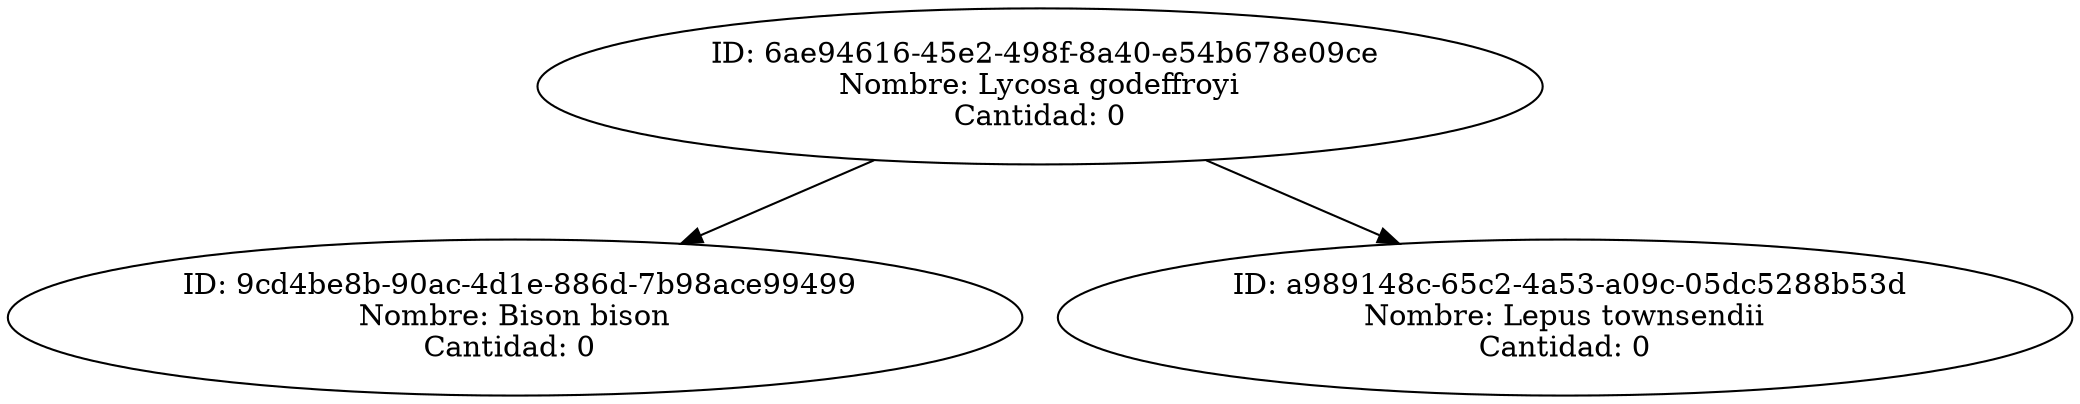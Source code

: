 digraph G {"6ae94616-45e2-498f-8a40-e54b678e09ce"[label=" ID: 6ae94616-45e2-498f-8a40-e54b678e09ce
Nombre: Lycosa godeffroyi
Cantidad: 0"]"9cd4be8b-90ac-4d1e-886d-7b98ace99499"[label=" ID: 9cd4be8b-90ac-4d1e-886d-7b98ace99499
Nombre: Bison bison
Cantidad: 0 "]"6ae94616-45e2-498f-8a40-e54b678e09ce"->"9cd4be8b-90ac-4d1e-886d-7b98ace99499";"6ae94616-45e2-498f-8a40-e54b678e09ce"[label=" ID: 6ae94616-45e2-498f-8a40-e54b678e09ce
Nombre: Lycosa godeffroyi
Cantidad: 0"]"a989148c-65c2-4a53-a09c-05dc5288b53d"[label=" ID: a989148c-65c2-4a53-a09c-05dc5288b53d
Nombre: Lepus townsendii
Cantidad: 0"]"6ae94616-45e2-498f-8a40-e54b678e09ce"->"a989148c-65c2-4a53-a09c-05dc5288b53d";}